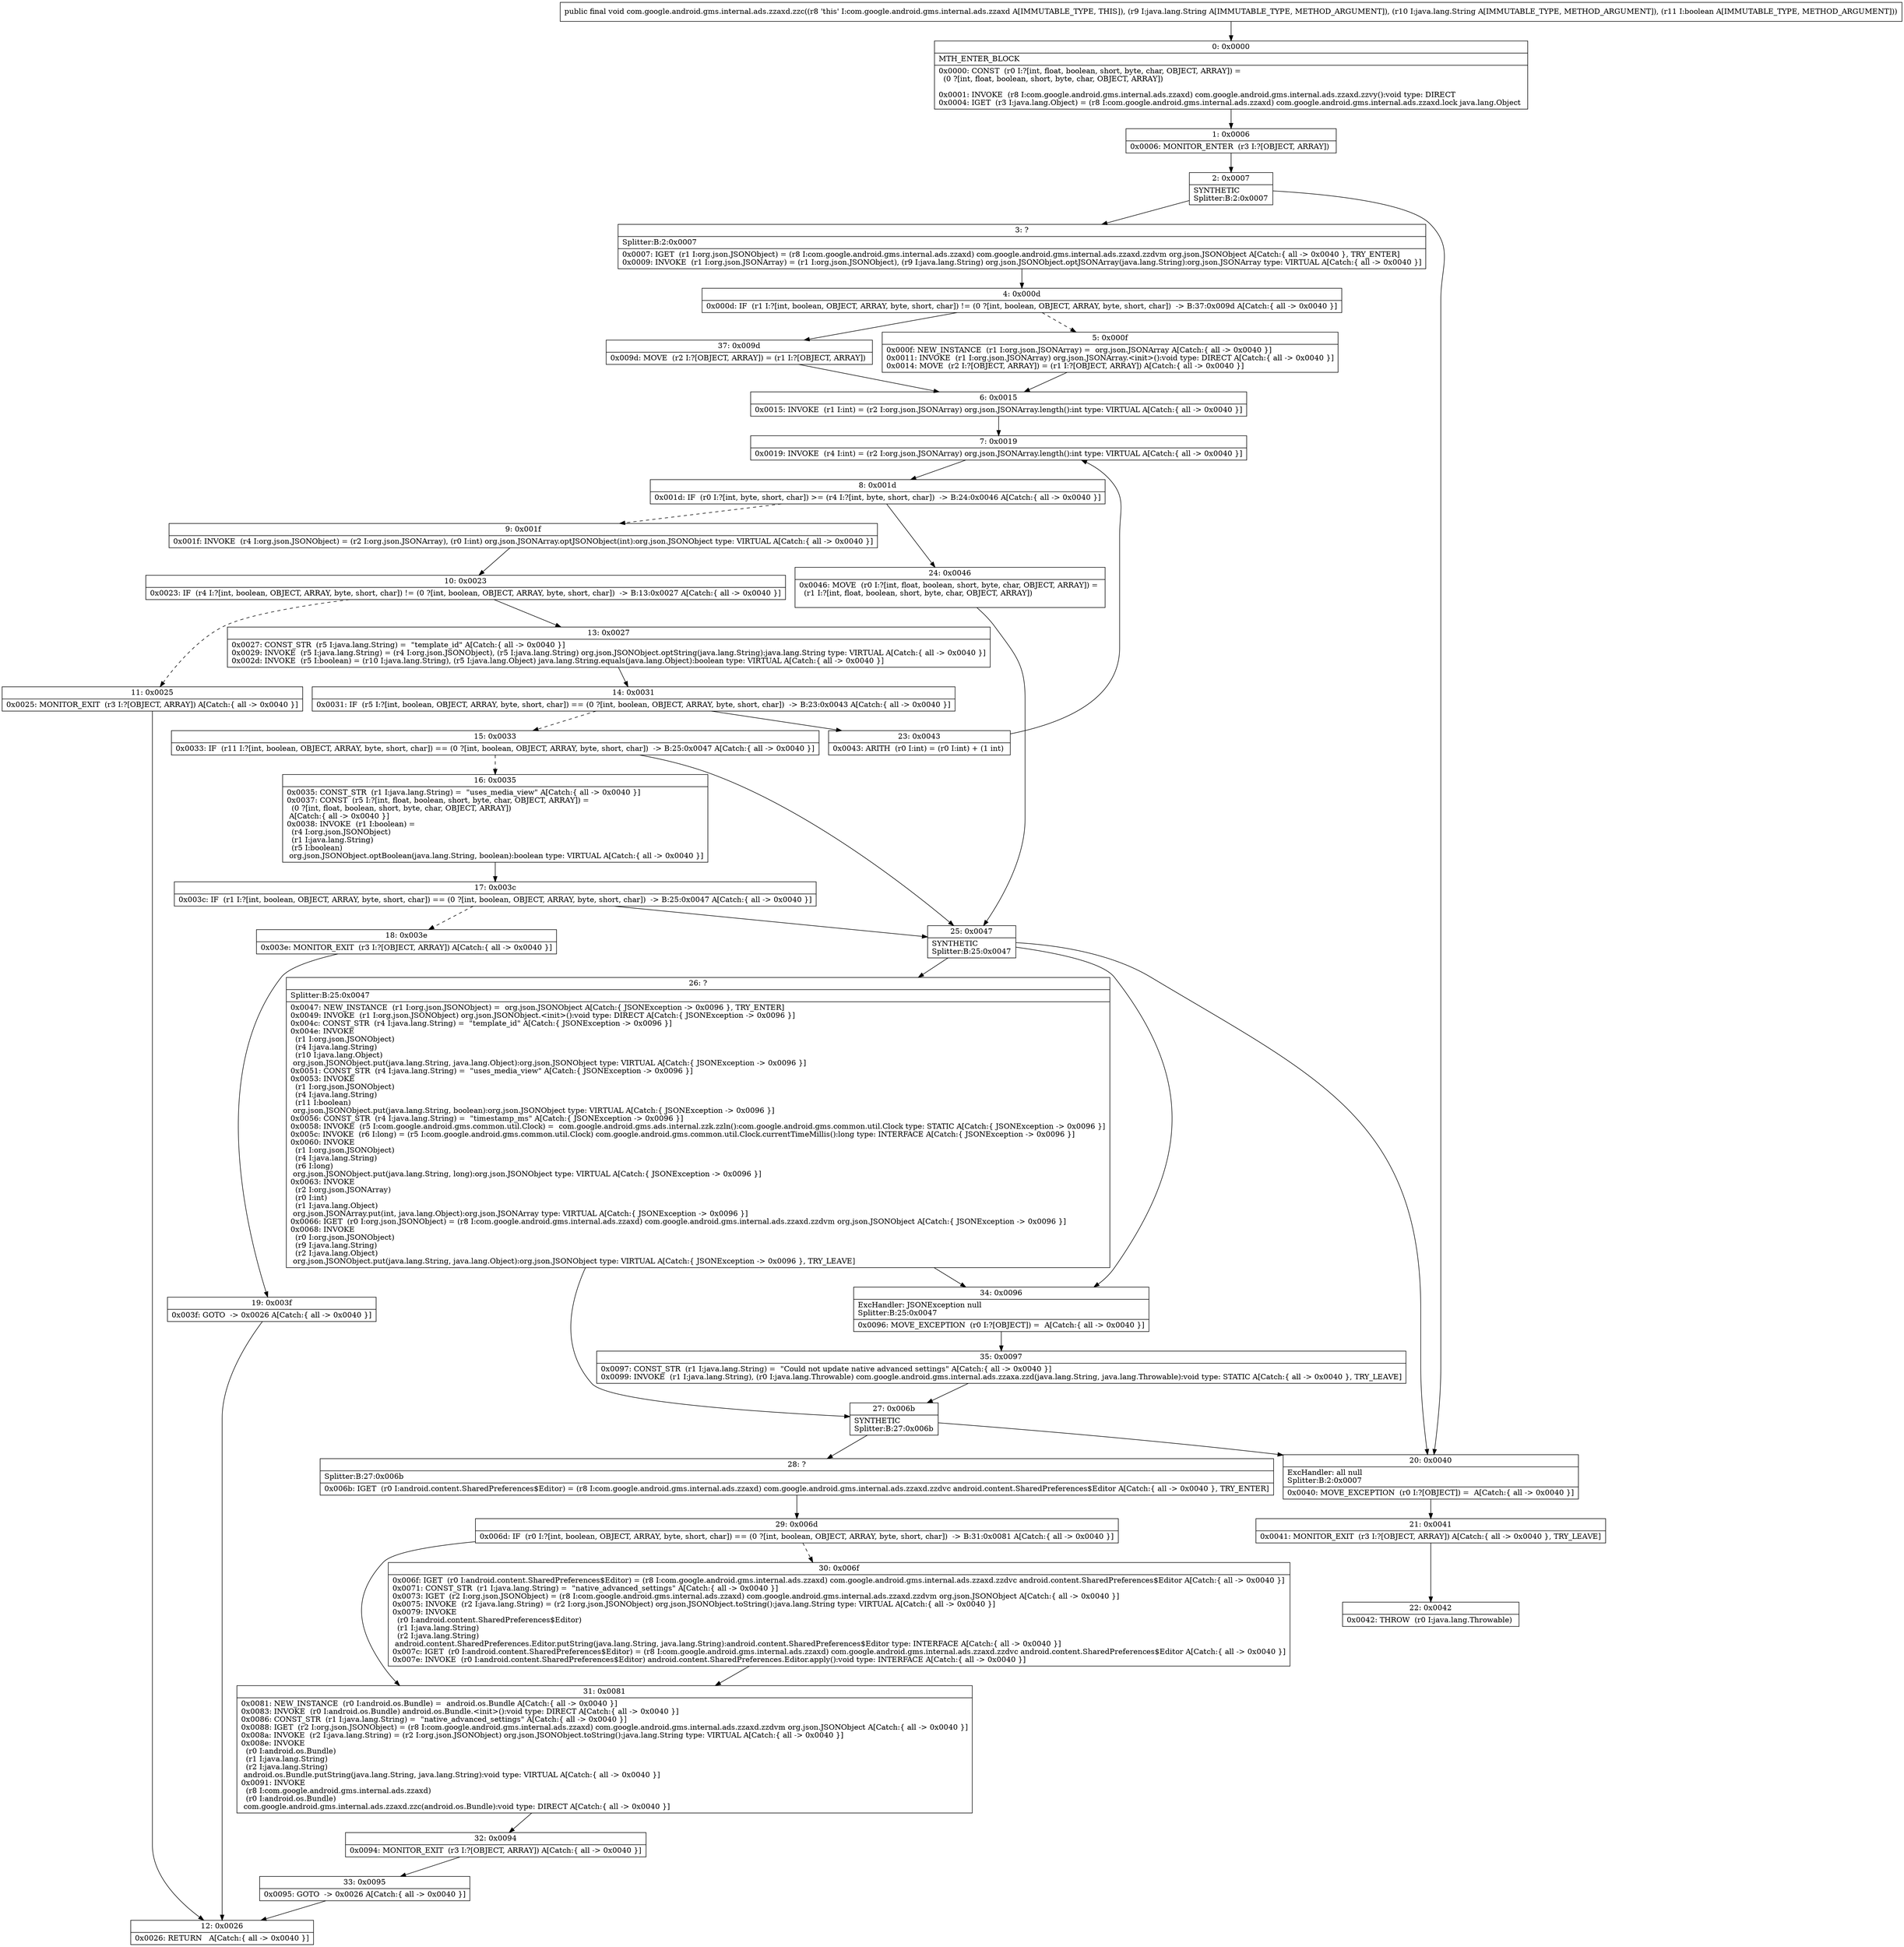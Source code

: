 digraph "CFG forcom.google.android.gms.internal.ads.zzaxd.zzc(Ljava\/lang\/String;Ljava\/lang\/String;Z)V" {
Node_0 [shape=record,label="{0\:\ 0x0000|MTH_ENTER_BLOCK\l|0x0000: CONST  (r0 I:?[int, float, boolean, short, byte, char, OBJECT, ARRAY]) = \l  (0 ?[int, float, boolean, short, byte, char, OBJECT, ARRAY])\l \l0x0001: INVOKE  (r8 I:com.google.android.gms.internal.ads.zzaxd) com.google.android.gms.internal.ads.zzaxd.zzvy():void type: DIRECT \l0x0004: IGET  (r3 I:java.lang.Object) = (r8 I:com.google.android.gms.internal.ads.zzaxd) com.google.android.gms.internal.ads.zzaxd.lock java.lang.Object \l}"];
Node_1 [shape=record,label="{1\:\ 0x0006|0x0006: MONITOR_ENTER  (r3 I:?[OBJECT, ARRAY]) \l}"];
Node_2 [shape=record,label="{2\:\ 0x0007|SYNTHETIC\lSplitter:B:2:0x0007\l}"];
Node_3 [shape=record,label="{3\:\ ?|Splitter:B:2:0x0007\l|0x0007: IGET  (r1 I:org.json.JSONObject) = (r8 I:com.google.android.gms.internal.ads.zzaxd) com.google.android.gms.internal.ads.zzaxd.zzdvm org.json.JSONObject A[Catch:\{ all \-\> 0x0040 \}, TRY_ENTER]\l0x0009: INVOKE  (r1 I:org.json.JSONArray) = (r1 I:org.json.JSONObject), (r9 I:java.lang.String) org.json.JSONObject.optJSONArray(java.lang.String):org.json.JSONArray type: VIRTUAL A[Catch:\{ all \-\> 0x0040 \}]\l}"];
Node_4 [shape=record,label="{4\:\ 0x000d|0x000d: IF  (r1 I:?[int, boolean, OBJECT, ARRAY, byte, short, char]) != (0 ?[int, boolean, OBJECT, ARRAY, byte, short, char])  \-\> B:37:0x009d A[Catch:\{ all \-\> 0x0040 \}]\l}"];
Node_5 [shape=record,label="{5\:\ 0x000f|0x000f: NEW_INSTANCE  (r1 I:org.json.JSONArray) =  org.json.JSONArray A[Catch:\{ all \-\> 0x0040 \}]\l0x0011: INVOKE  (r1 I:org.json.JSONArray) org.json.JSONArray.\<init\>():void type: DIRECT A[Catch:\{ all \-\> 0x0040 \}]\l0x0014: MOVE  (r2 I:?[OBJECT, ARRAY]) = (r1 I:?[OBJECT, ARRAY]) A[Catch:\{ all \-\> 0x0040 \}]\l}"];
Node_6 [shape=record,label="{6\:\ 0x0015|0x0015: INVOKE  (r1 I:int) = (r2 I:org.json.JSONArray) org.json.JSONArray.length():int type: VIRTUAL A[Catch:\{ all \-\> 0x0040 \}]\l}"];
Node_7 [shape=record,label="{7\:\ 0x0019|0x0019: INVOKE  (r4 I:int) = (r2 I:org.json.JSONArray) org.json.JSONArray.length():int type: VIRTUAL A[Catch:\{ all \-\> 0x0040 \}]\l}"];
Node_8 [shape=record,label="{8\:\ 0x001d|0x001d: IF  (r0 I:?[int, byte, short, char]) \>= (r4 I:?[int, byte, short, char])  \-\> B:24:0x0046 A[Catch:\{ all \-\> 0x0040 \}]\l}"];
Node_9 [shape=record,label="{9\:\ 0x001f|0x001f: INVOKE  (r4 I:org.json.JSONObject) = (r2 I:org.json.JSONArray), (r0 I:int) org.json.JSONArray.optJSONObject(int):org.json.JSONObject type: VIRTUAL A[Catch:\{ all \-\> 0x0040 \}]\l}"];
Node_10 [shape=record,label="{10\:\ 0x0023|0x0023: IF  (r4 I:?[int, boolean, OBJECT, ARRAY, byte, short, char]) != (0 ?[int, boolean, OBJECT, ARRAY, byte, short, char])  \-\> B:13:0x0027 A[Catch:\{ all \-\> 0x0040 \}]\l}"];
Node_11 [shape=record,label="{11\:\ 0x0025|0x0025: MONITOR_EXIT  (r3 I:?[OBJECT, ARRAY]) A[Catch:\{ all \-\> 0x0040 \}]\l}"];
Node_12 [shape=record,label="{12\:\ 0x0026|0x0026: RETURN   A[Catch:\{ all \-\> 0x0040 \}]\l}"];
Node_13 [shape=record,label="{13\:\ 0x0027|0x0027: CONST_STR  (r5 I:java.lang.String) =  \"template_id\" A[Catch:\{ all \-\> 0x0040 \}]\l0x0029: INVOKE  (r5 I:java.lang.String) = (r4 I:org.json.JSONObject), (r5 I:java.lang.String) org.json.JSONObject.optString(java.lang.String):java.lang.String type: VIRTUAL A[Catch:\{ all \-\> 0x0040 \}]\l0x002d: INVOKE  (r5 I:boolean) = (r10 I:java.lang.String), (r5 I:java.lang.Object) java.lang.String.equals(java.lang.Object):boolean type: VIRTUAL A[Catch:\{ all \-\> 0x0040 \}]\l}"];
Node_14 [shape=record,label="{14\:\ 0x0031|0x0031: IF  (r5 I:?[int, boolean, OBJECT, ARRAY, byte, short, char]) == (0 ?[int, boolean, OBJECT, ARRAY, byte, short, char])  \-\> B:23:0x0043 A[Catch:\{ all \-\> 0x0040 \}]\l}"];
Node_15 [shape=record,label="{15\:\ 0x0033|0x0033: IF  (r11 I:?[int, boolean, OBJECT, ARRAY, byte, short, char]) == (0 ?[int, boolean, OBJECT, ARRAY, byte, short, char])  \-\> B:25:0x0047 A[Catch:\{ all \-\> 0x0040 \}]\l}"];
Node_16 [shape=record,label="{16\:\ 0x0035|0x0035: CONST_STR  (r1 I:java.lang.String) =  \"uses_media_view\" A[Catch:\{ all \-\> 0x0040 \}]\l0x0037: CONST  (r5 I:?[int, float, boolean, short, byte, char, OBJECT, ARRAY]) = \l  (0 ?[int, float, boolean, short, byte, char, OBJECT, ARRAY])\l A[Catch:\{ all \-\> 0x0040 \}]\l0x0038: INVOKE  (r1 I:boolean) = \l  (r4 I:org.json.JSONObject)\l  (r1 I:java.lang.String)\l  (r5 I:boolean)\l org.json.JSONObject.optBoolean(java.lang.String, boolean):boolean type: VIRTUAL A[Catch:\{ all \-\> 0x0040 \}]\l}"];
Node_17 [shape=record,label="{17\:\ 0x003c|0x003c: IF  (r1 I:?[int, boolean, OBJECT, ARRAY, byte, short, char]) == (0 ?[int, boolean, OBJECT, ARRAY, byte, short, char])  \-\> B:25:0x0047 A[Catch:\{ all \-\> 0x0040 \}]\l}"];
Node_18 [shape=record,label="{18\:\ 0x003e|0x003e: MONITOR_EXIT  (r3 I:?[OBJECT, ARRAY]) A[Catch:\{ all \-\> 0x0040 \}]\l}"];
Node_19 [shape=record,label="{19\:\ 0x003f|0x003f: GOTO  \-\> 0x0026 A[Catch:\{ all \-\> 0x0040 \}]\l}"];
Node_20 [shape=record,label="{20\:\ 0x0040|ExcHandler: all null\lSplitter:B:2:0x0007\l|0x0040: MOVE_EXCEPTION  (r0 I:?[OBJECT]) =  A[Catch:\{ all \-\> 0x0040 \}]\l}"];
Node_21 [shape=record,label="{21\:\ 0x0041|0x0041: MONITOR_EXIT  (r3 I:?[OBJECT, ARRAY]) A[Catch:\{ all \-\> 0x0040 \}, TRY_LEAVE]\l}"];
Node_22 [shape=record,label="{22\:\ 0x0042|0x0042: THROW  (r0 I:java.lang.Throwable) \l}"];
Node_23 [shape=record,label="{23\:\ 0x0043|0x0043: ARITH  (r0 I:int) = (r0 I:int) + (1 int) \l}"];
Node_24 [shape=record,label="{24\:\ 0x0046|0x0046: MOVE  (r0 I:?[int, float, boolean, short, byte, char, OBJECT, ARRAY]) = \l  (r1 I:?[int, float, boolean, short, byte, char, OBJECT, ARRAY])\l \l}"];
Node_25 [shape=record,label="{25\:\ 0x0047|SYNTHETIC\lSplitter:B:25:0x0047\l}"];
Node_26 [shape=record,label="{26\:\ ?|Splitter:B:25:0x0047\l|0x0047: NEW_INSTANCE  (r1 I:org.json.JSONObject) =  org.json.JSONObject A[Catch:\{ JSONException \-\> 0x0096 \}, TRY_ENTER]\l0x0049: INVOKE  (r1 I:org.json.JSONObject) org.json.JSONObject.\<init\>():void type: DIRECT A[Catch:\{ JSONException \-\> 0x0096 \}]\l0x004c: CONST_STR  (r4 I:java.lang.String) =  \"template_id\" A[Catch:\{ JSONException \-\> 0x0096 \}]\l0x004e: INVOKE  \l  (r1 I:org.json.JSONObject)\l  (r4 I:java.lang.String)\l  (r10 I:java.lang.Object)\l org.json.JSONObject.put(java.lang.String, java.lang.Object):org.json.JSONObject type: VIRTUAL A[Catch:\{ JSONException \-\> 0x0096 \}]\l0x0051: CONST_STR  (r4 I:java.lang.String) =  \"uses_media_view\" A[Catch:\{ JSONException \-\> 0x0096 \}]\l0x0053: INVOKE  \l  (r1 I:org.json.JSONObject)\l  (r4 I:java.lang.String)\l  (r11 I:boolean)\l org.json.JSONObject.put(java.lang.String, boolean):org.json.JSONObject type: VIRTUAL A[Catch:\{ JSONException \-\> 0x0096 \}]\l0x0056: CONST_STR  (r4 I:java.lang.String) =  \"timestamp_ms\" A[Catch:\{ JSONException \-\> 0x0096 \}]\l0x0058: INVOKE  (r5 I:com.google.android.gms.common.util.Clock) =  com.google.android.gms.ads.internal.zzk.zzln():com.google.android.gms.common.util.Clock type: STATIC A[Catch:\{ JSONException \-\> 0x0096 \}]\l0x005c: INVOKE  (r6 I:long) = (r5 I:com.google.android.gms.common.util.Clock) com.google.android.gms.common.util.Clock.currentTimeMillis():long type: INTERFACE A[Catch:\{ JSONException \-\> 0x0096 \}]\l0x0060: INVOKE  \l  (r1 I:org.json.JSONObject)\l  (r4 I:java.lang.String)\l  (r6 I:long)\l org.json.JSONObject.put(java.lang.String, long):org.json.JSONObject type: VIRTUAL A[Catch:\{ JSONException \-\> 0x0096 \}]\l0x0063: INVOKE  \l  (r2 I:org.json.JSONArray)\l  (r0 I:int)\l  (r1 I:java.lang.Object)\l org.json.JSONArray.put(int, java.lang.Object):org.json.JSONArray type: VIRTUAL A[Catch:\{ JSONException \-\> 0x0096 \}]\l0x0066: IGET  (r0 I:org.json.JSONObject) = (r8 I:com.google.android.gms.internal.ads.zzaxd) com.google.android.gms.internal.ads.zzaxd.zzdvm org.json.JSONObject A[Catch:\{ JSONException \-\> 0x0096 \}]\l0x0068: INVOKE  \l  (r0 I:org.json.JSONObject)\l  (r9 I:java.lang.String)\l  (r2 I:java.lang.Object)\l org.json.JSONObject.put(java.lang.String, java.lang.Object):org.json.JSONObject type: VIRTUAL A[Catch:\{ JSONException \-\> 0x0096 \}, TRY_LEAVE]\l}"];
Node_27 [shape=record,label="{27\:\ 0x006b|SYNTHETIC\lSplitter:B:27:0x006b\l}"];
Node_28 [shape=record,label="{28\:\ ?|Splitter:B:27:0x006b\l|0x006b: IGET  (r0 I:android.content.SharedPreferences$Editor) = (r8 I:com.google.android.gms.internal.ads.zzaxd) com.google.android.gms.internal.ads.zzaxd.zzdvc android.content.SharedPreferences$Editor A[Catch:\{ all \-\> 0x0040 \}, TRY_ENTER]\l}"];
Node_29 [shape=record,label="{29\:\ 0x006d|0x006d: IF  (r0 I:?[int, boolean, OBJECT, ARRAY, byte, short, char]) == (0 ?[int, boolean, OBJECT, ARRAY, byte, short, char])  \-\> B:31:0x0081 A[Catch:\{ all \-\> 0x0040 \}]\l}"];
Node_30 [shape=record,label="{30\:\ 0x006f|0x006f: IGET  (r0 I:android.content.SharedPreferences$Editor) = (r8 I:com.google.android.gms.internal.ads.zzaxd) com.google.android.gms.internal.ads.zzaxd.zzdvc android.content.SharedPreferences$Editor A[Catch:\{ all \-\> 0x0040 \}]\l0x0071: CONST_STR  (r1 I:java.lang.String) =  \"native_advanced_settings\" A[Catch:\{ all \-\> 0x0040 \}]\l0x0073: IGET  (r2 I:org.json.JSONObject) = (r8 I:com.google.android.gms.internal.ads.zzaxd) com.google.android.gms.internal.ads.zzaxd.zzdvm org.json.JSONObject A[Catch:\{ all \-\> 0x0040 \}]\l0x0075: INVOKE  (r2 I:java.lang.String) = (r2 I:org.json.JSONObject) org.json.JSONObject.toString():java.lang.String type: VIRTUAL A[Catch:\{ all \-\> 0x0040 \}]\l0x0079: INVOKE  \l  (r0 I:android.content.SharedPreferences$Editor)\l  (r1 I:java.lang.String)\l  (r2 I:java.lang.String)\l android.content.SharedPreferences.Editor.putString(java.lang.String, java.lang.String):android.content.SharedPreferences$Editor type: INTERFACE A[Catch:\{ all \-\> 0x0040 \}]\l0x007c: IGET  (r0 I:android.content.SharedPreferences$Editor) = (r8 I:com.google.android.gms.internal.ads.zzaxd) com.google.android.gms.internal.ads.zzaxd.zzdvc android.content.SharedPreferences$Editor A[Catch:\{ all \-\> 0x0040 \}]\l0x007e: INVOKE  (r0 I:android.content.SharedPreferences$Editor) android.content.SharedPreferences.Editor.apply():void type: INTERFACE A[Catch:\{ all \-\> 0x0040 \}]\l}"];
Node_31 [shape=record,label="{31\:\ 0x0081|0x0081: NEW_INSTANCE  (r0 I:android.os.Bundle) =  android.os.Bundle A[Catch:\{ all \-\> 0x0040 \}]\l0x0083: INVOKE  (r0 I:android.os.Bundle) android.os.Bundle.\<init\>():void type: DIRECT A[Catch:\{ all \-\> 0x0040 \}]\l0x0086: CONST_STR  (r1 I:java.lang.String) =  \"native_advanced_settings\" A[Catch:\{ all \-\> 0x0040 \}]\l0x0088: IGET  (r2 I:org.json.JSONObject) = (r8 I:com.google.android.gms.internal.ads.zzaxd) com.google.android.gms.internal.ads.zzaxd.zzdvm org.json.JSONObject A[Catch:\{ all \-\> 0x0040 \}]\l0x008a: INVOKE  (r2 I:java.lang.String) = (r2 I:org.json.JSONObject) org.json.JSONObject.toString():java.lang.String type: VIRTUAL A[Catch:\{ all \-\> 0x0040 \}]\l0x008e: INVOKE  \l  (r0 I:android.os.Bundle)\l  (r1 I:java.lang.String)\l  (r2 I:java.lang.String)\l android.os.Bundle.putString(java.lang.String, java.lang.String):void type: VIRTUAL A[Catch:\{ all \-\> 0x0040 \}]\l0x0091: INVOKE  \l  (r8 I:com.google.android.gms.internal.ads.zzaxd)\l  (r0 I:android.os.Bundle)\l com.google.android.gms.internal.ads.zzaxd.zzc(android.os.Bundle):void type: DIRECT A[Catch:\{ all \-\> 0x0040 \}]\l}"];
Node_32 [shape=record,label="{32\:\ 0x0094|0x0094: MONITOR_EXIT  (r3 I:?[OBJECT, ARRAY]) A[Catch:\{ all \-\> 0x0040 \}]\l}"];
Node_33 [shape=record,label="{33\:\ 0x0095|0x0095: GOTO  \-\> 0x0026 A[Catch:\{ all \-\> 0x0040 \}]\l}"];
Node_34 [shape=record,label="{34\:\ 0x0096|ExcHandler: JSONException null\lSplitter:B:25:0x0047\l|0x0096: MOVE_EXCEPTION  (r0 I:?[OBJECT]) =  A[Catch:\{ all \-\> 0x0040 \}]\l}"];
Node_35 [shape=record,label="{35\:\ 0x0097|0x0097: CONST_STR  (r1 I:java.lang.String) =  \"Could not update native advanced settings\" A[Catch:\{ all \-\> 0x0040 \}]\l0x0099: INVOKE  (r1 I:java.lang.String), (r0 I:java.lang.Throwable) com.google.android.gms.internal.ads.zzaxa.zzd(java.lang.String, java.lang.Throwable):void type: STATIC A[Catch:\{ all \-\> 0x0040 \}, TRY_LEAVE]\l}"];
Node_37 [shape=record,label="{37\:\ 0x009d|0x009d: MOVE  (r2 I:?[OBJECT, ARRAY]) = (r1 I:?[OBJECT, ARRAY]) \l}"];
MethodNode[shape=record,label="{public final void com.google.android.gms.internal.ads.zzaxd.zzc((r8 'this' I:com.google.android.gms.internal.ads.zzaxd A[IMMUTABLE_TYPE, THIS]), (r9 I:java.lang.String A[IMMUTABLE_TYPE, METHOD_ARGUMENT]), (r10 I:java.lang.String A[IMMUTABLE_TYPE, METHOD_ARGUMENT]), (r11 I:boolean A[IMMUTABLE_TYPE, METHOD_ARGUMENT])) }"];
MethodNode -> Node_0;
Node_0 -> Node_1;
Node_1 -> Node_2;
Node_2 -> Node_3;
Node_2 -> Node_20;
Node_3 -> Node_4;
Node_4 -> Node_5[style=dashed];
Node_4 -> Node_37;
Node_5 -> Node_6;
Node_6 -> Node_7;
Node_7 -> Node_8;
Node_8 -> Node_9[style=dashed];
Node_8 -> Node_24;
Node_9 -> Node_10;
Node_10 -> Node_11[style=dashed];
Node_10 -> Node_13;
Node_11 -> Node_12;
Node_13 -> Node_14;
Node_14 -> Node_15[style=dashed];
Node_14 -> Node_23;
Node_15 -> Node_16[style=dashed];
Node_15 -> Node_25;
Node_16 -> Node_17;
Node_17 -> Node_18[style=dashed];
Node_17 -> Node_25;
Node_18 -> Node_19;
Node_19 -> Node_12;
Node_20 -> Node_21;
Node_21 -> Node_22;
Node_23 -> Node_7;
Node_24 -> Node_25;
Node_25 -> Node_26;
Node_25 -> Node_34;
Node_25 -> Node_20;
Node_26 -> Node_27;
Node_26 -> Node_34;
Node_27 -> Node_28;
Node_27 -> Node_20;
Node_28 -> Node_29;
Node_29 -> Node_30[style=dashed];
Node_29 -> Node_31;
Node_30 -> Node_31;
Node_31 -> Node_32;
Node_32 -> Node_33;
Node_33 -> Node_12;
Node_34 -> Node_35;
Node_35 -> Node_27;
Node_37 -> Node_6;
}

